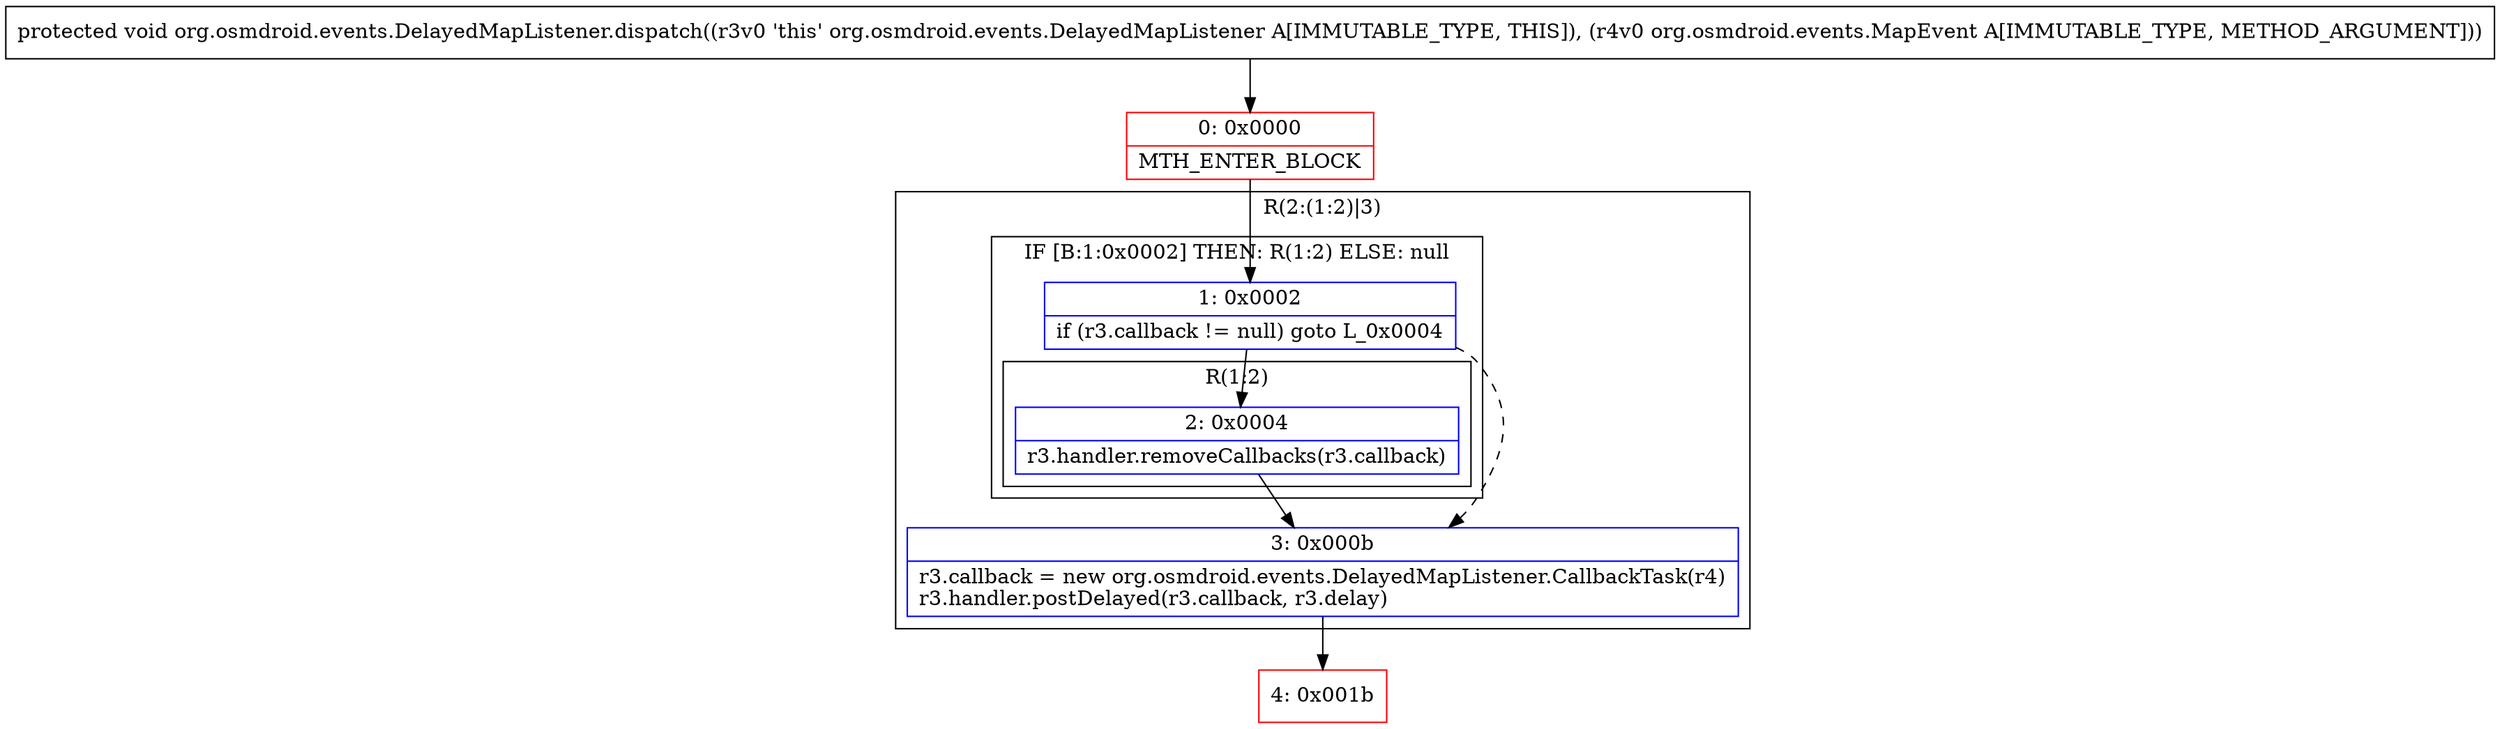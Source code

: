 digraph "CFG fororg.osmdroid.events.DelayedMapListener.dispatch(Lorg\/osmdroid\/events\/MapEvent;)V" {
subgraph cluster_Region_961558011 {
label = "R(2:(1:2)|3)";
node [shape=record,color=blue];
subgraph cluster_IfRegion_944910851 {
label = "IF [B:1:0x0002] THEN: R(1:2) ELSE: null";
node [shape=record,color=blue];
Node_1 [shape=record,label="{1\:\ 0x0002|if (r3.callback != null) goto L_0x0004\l}"];
subgraph cluster_Region_1755116178 {
label = "R(1:2)";
node [shape=record,color=blue];
Node_2 [shape=record,label="{2\:\ 0x0004|r3.handler.removeCallbacks(r3.callback)\l}"];
}
}
Node_3 [shape=record,label="{3\:\ 0x000b|r3.callback = new org.osmdroid.events.DelayedMapListener.CallbackTask(r4)\lr3.handler.postDelayed(r3.callback, r3.delay)\l}"];
}
Node_0 [shape=record,color=red,label="{0\:\ 0x0000|MTH_ENTER_BLOCK\l}"];
Node_4 [shape=record,color=red,label="{4\:\ 0x001b}"];
MethodNode[shape=record,label="{protected void org.osmdroid.events.DelayedMapListener.dispatch((r3v0 'this' org.osmdroid.events.DelayedMapListener A[IMMUTABLE_TYPE, THIS]), (r4v0 org.osmdroid.events.MapEvent A[IMMUTABLE_TYPE, METHOD_ARGUMENT])) }"];
MethodNode -> Node_0;
Node_1 -> Node_2;
Node_1 -> Node_3[style=dashed];
Node_2 -> Node_3;
Node_3 -> Node_4;
Node_0 -> Node_1;
}

